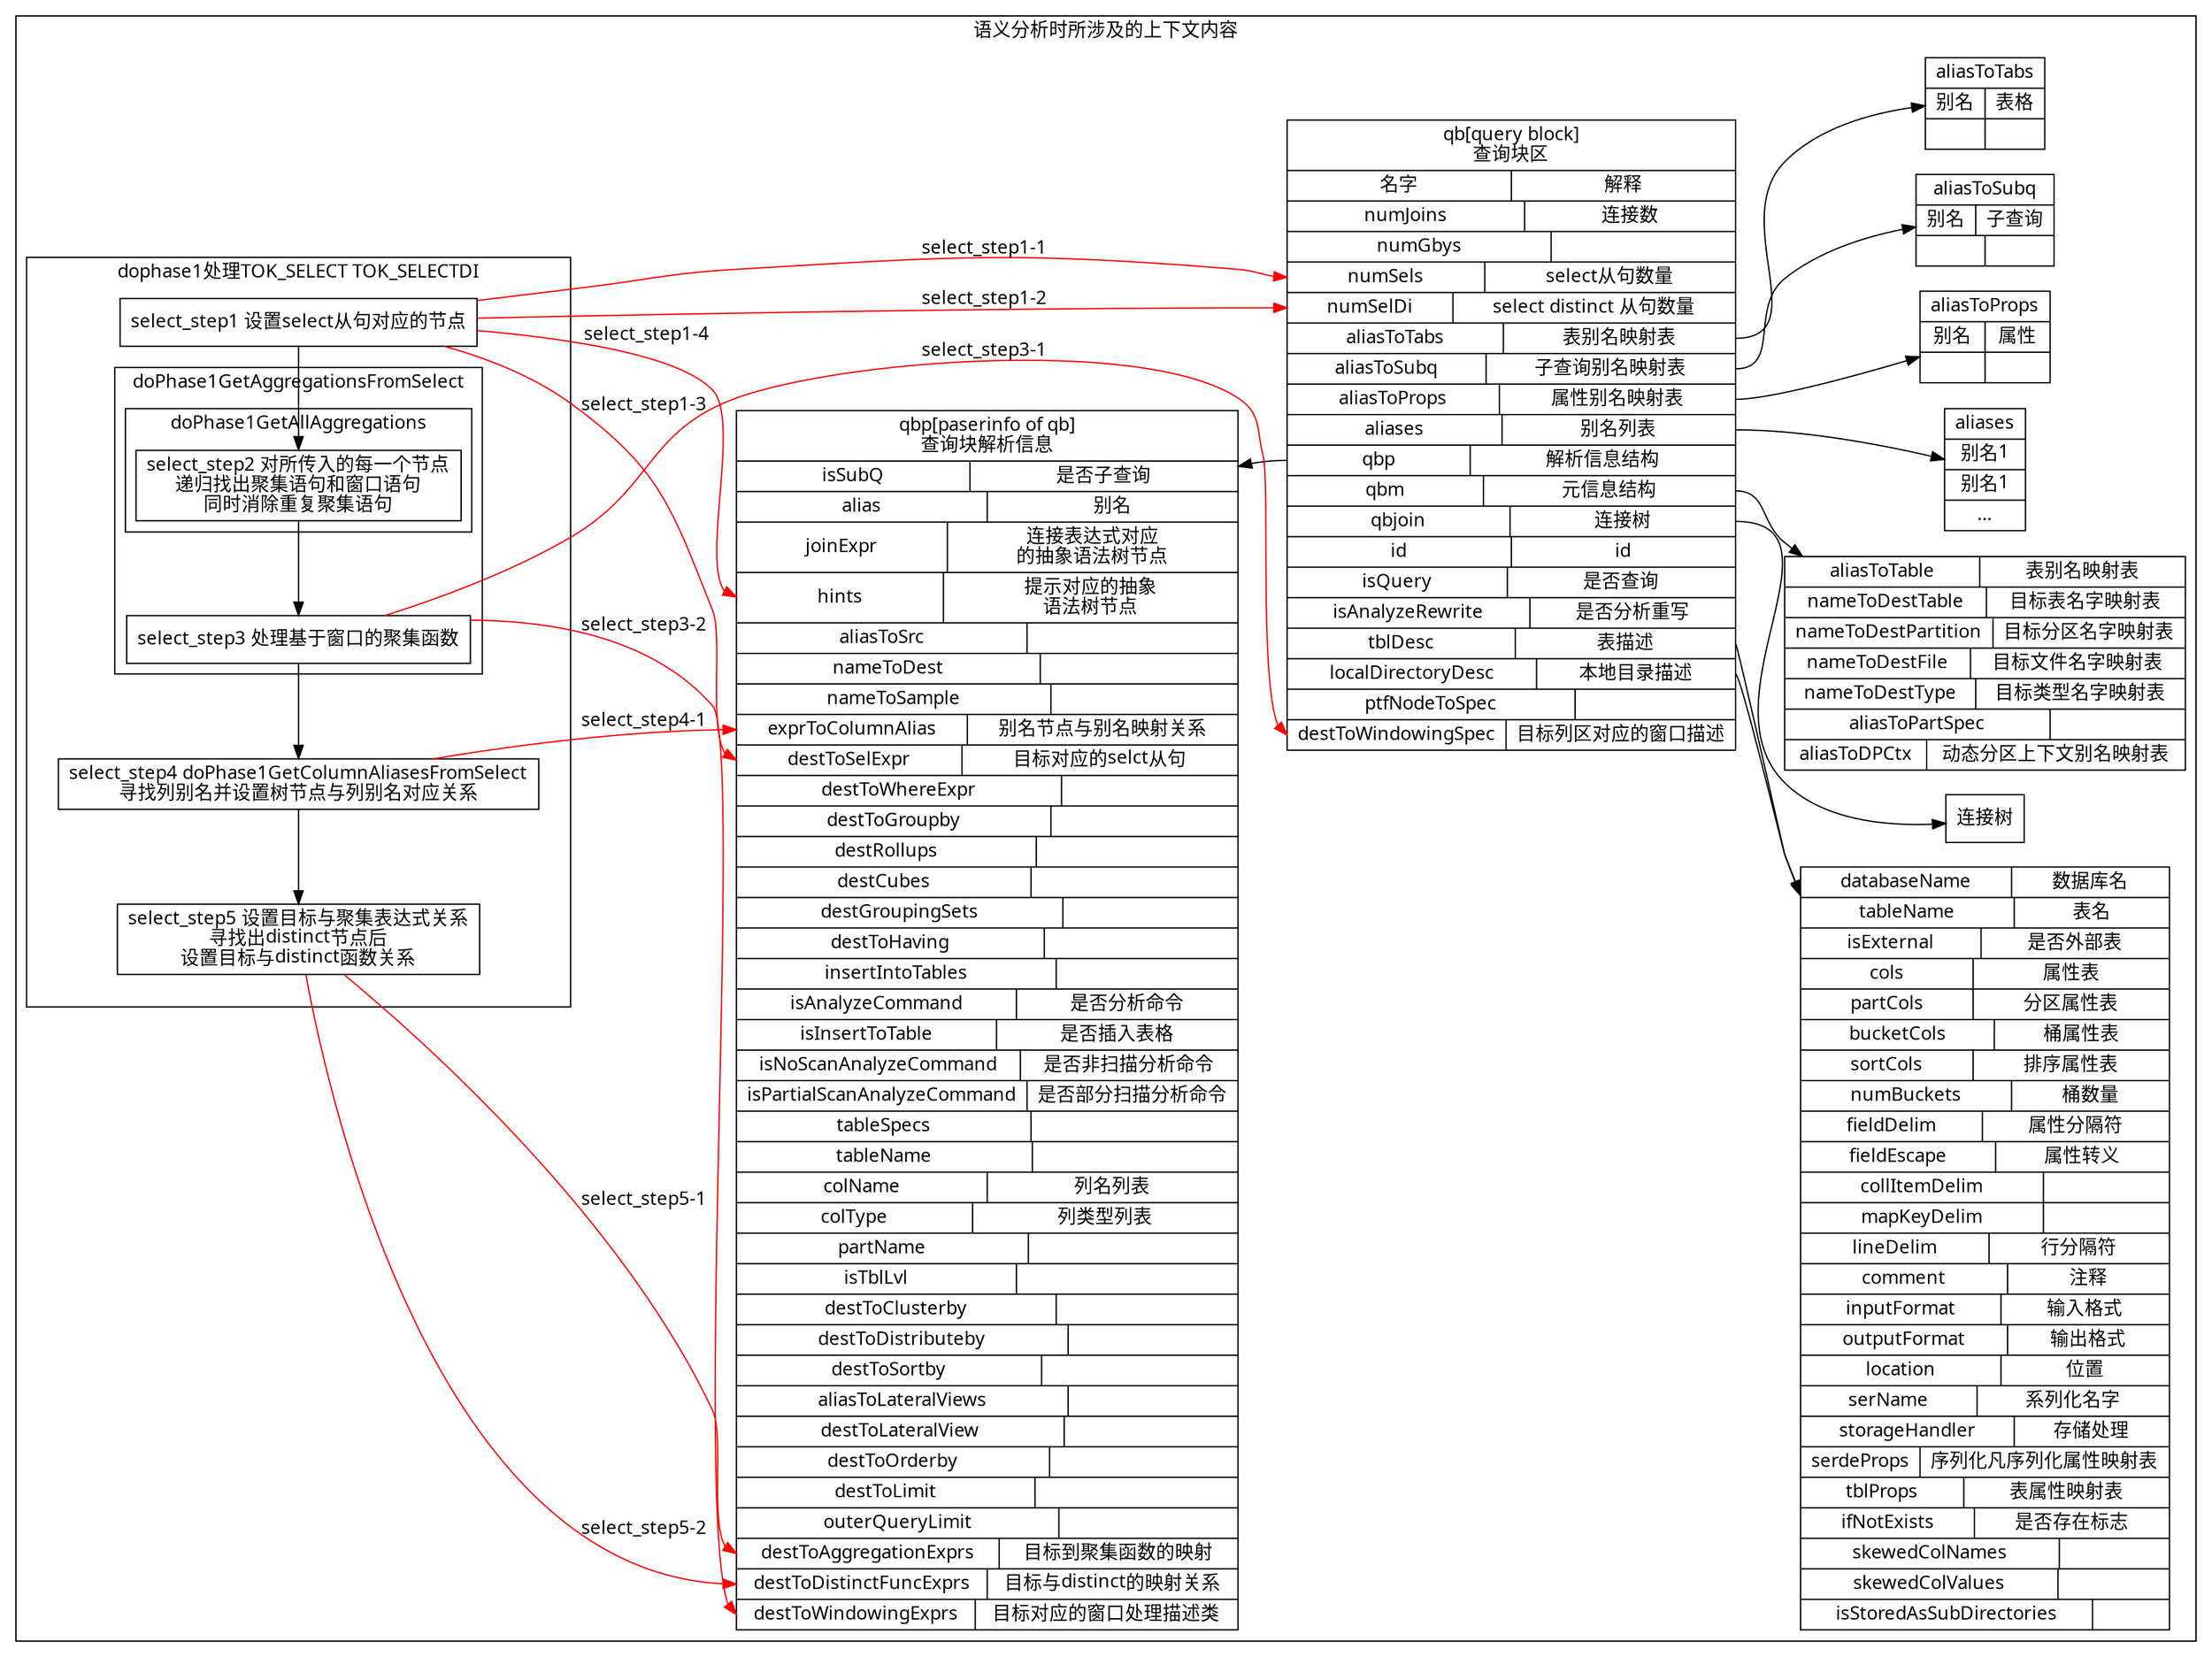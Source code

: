 digraph "dophase1.select"
{
node[fontname="FangSong"  shape= box];
edge[fontname="FangSong"];
graph[fontname="FangSong" rankdir = "LR"];




subgraph cluster_all{
label = " 语义分析时所涉及的上下文内容 ";

//subgraph cluster_a{
//label = " 上下文内容 ";

qb [ label = " qb[query block]\n查询块区| {  名字  | 解释}| {<numJoins> numJoins  |<numJoinsDesc> 连接数}| {<numGbys> numGbys  |<numGbysDesc>  }| {<numSels> numSels  |<numSelsDesc> select从句数量}| {<numSelDi> numSelDi  |<numSelDiDesc> select distinct 从句数量}| {<aliasToTabs> aliasToTabs |<aliasToTabsDesc>表别名映射表}| {<aliasToSubq> aliasToSubq  |<aliasToSubqDesc>子查询别名映射表}| {<aliasToProps> aliasToProps  |<aliasToPropsDesc>属性别名映射表}| {<aliases> aliases  |<aliasesDesc>别名列表}| {<qbp> qbp  |<qbpDesc>解析信息结构}| {<qbm> qbm  |<qbmDesc>元信息结构}| {<qbjoin> qbjoin  |<qbjoinDesc>连接树}| {<id> id  |<idDesc> id}| {<isQuery> isQuery  |<isQueryDesc>是否查询}| {<isAnalyzeRewrite> isAnalyzeRewrite  |<isAnalyzeRewriteDesc> 是否分析重写}| {<tblDesc> tblDesc  |<tblDescDesc>表描述}| {<localDirectoryDesc> localDirectoryDesc  |<localDirectoryDescDesc>本地目录描述 }|{<ptfNodeToSpec> ptfNodeToSpec |<ptfNodeToSpecDesc>}|{<destToWindowingSpec> destToWindowingSpec |<destToWindowingSpecDesc>目标列区对应的窗口描述}" shape = "record" ];

qbp [label = "qbp[paserinfo of qb]\n查询块解析信息|{<isSubQ> isSubQ |<isSubQDesc>是否子查询}| {<alias> alias |<aliasDesc>别名}| {<joinExpr> joinExpr  |<joinExprDesc>连接表达式对应\n的抽象语法树节点}| {<hints> hints |<hintsDesc>提示对应的抽象\n语法树节点}| {<aliasToSrc> aliasToSrc |<aliasToSrcDesc>}| {<nameToDest> nameToDest |<nameToDestDesc>}| {<nameToSample> nameToSample |<nameToSampleDesc>}| {<exprToColumnAlias> exprToColumnAlias |<exprToColumnAliasDesc>别名节点与别名映射关系}| {<destToSelExpr> destToSelExpr |<destToSelExprDesc> 目标对应的selct从句}| {<destToWhereExpr> destToWhereExpr |<destToWhereExprDesc>}| {<destToGroupby> destToGroupby |<destToGroupbyDesc>}| {<destRollups> destRollups |<destRollupsDesc>}| {<destCubes> destCubes |<destCubesDesc>}| {<destGroupingSets> destGroupingSets |<destGroupingSetsDesc>}| {<destToHaving> destToHaving |<destToHavingDesc>}| {<insertIntoTables> insertIntoTables |<insertIntoTablesDesc>}| {<isAnalyzeCommand> isAnalyzeCommand |<isAnalyzeCommandDesc>是否分析命令 }| {<isInsertToTable> isInsertToTable |<isInsertToTableDesc>是否插入表格}| {<isNoScanAnalyzeCommand> isNoScanAnalyzeCommand |<isNoScanAnalyzeCommandDesc>是否非扫描分析命令}| {<isPartialScanAnalyzeCommand> isPartialScanAnalyzeCommand |<isPartialScanAnalyzeCommandDesc>是否部分扫描分析命令}| {<tableSpecs> tableSpecs |<tableSpecsDesc> }| {<tableName> tableName |<tableNameDesc>}| {<colName> colName |<colNameDesc>列名列表  }| {<colType> colType |<colTypeDesc>列类型列表}| {<partName> partName |<partNameDesc>  }| {<isTblLvl> isTblLvl |<isTblLvlDesc> }| {<destToClusterby> destToClusterby |<destToClusterbyDesc>}| {<destToDistributeby> destToDistributeby |<destToDistributebyDesc>}| {<destToSortby> destToSortby |<destToSortbyDesc>}| {<aliasToLateralViews> aliasToLateralViews |<aliasToLateralViewsDesc>}| {<destToLateralView> destToLateralView |<destToLateralViewDesc>}| {<destToOrderby> destToOrderby |<destToOrderbyDesc>}| {<destToLimit> destToLimit |<destToLimitDesc>}| {<outerQueryLimit> outerQueryLimit |<outerQueryLimitDesc>}| {<destToAggregationExprs> destToAggregationExprs |<destToAggregationExprsDesc> 目标到聚集函数的映射}| {<destToDistinctFuncExprs> destToDistinctFuncExprs |<destToDistinctFuncExprsDesc> 目标与distinct的映射关系}| {<destToWindowingExprs> destToWindowingExprs |<destToWindowingExprsDesc> 目标对应的窗口处理描述类}" shape=record];
qbm [label = "{<aliasToTable> aliasToTable |<aliasToTableDesc>表别名映射表}| {<nameToDestTable> nameToDestTable |<nameToDestTableDesc>目标表名字映射表}| {<nameToDestPartition> nameToDestPartition |<nameToDestPartitionDesc>目标分区名字映射表}| {<nameToDestFile> nameToDestFile |<nameToDestFileDesc>目标文件名字映射表}| {<nameToDestType> nameToDestType |<nameToDestTypeDesc>目标类型名字映射表}| {<aliasToPartSpec> aliasToPartSpec |<aliasToPartSpecDesc>}| {<aliasToDPCtx> aliasToDPCtx |<aliasToDPCtxDesc>动态分区上下文别名映射表}" shape=record];

tbldesc [label ="{<databaseName> databaseName |<databaseNameDesc>数据库名}|{<tableName> tableName |<tableNameDesc>表名}|{<isExternal> isExternal |<isExternalDesc>是否外部表}|{<cols> cols |<colsDesc>属性表}|{<partCols> partCols |<partColsDesc>分区属性表}|{<bucketCols> bucketCols |<bucketColsDesc>桶属性表}|{<sortCols> sortCols |<sortColsDesc>排序属性表}|{<numBuckets> numBuckets |<numBucketsDesc>桶数量}|{<fieldDelim> fieldDelim |<fieldDelimDesc>属性分隔符}|{<fieldEscape> fieldEscape |<fieldEscapeDesc>属性转义}|{<collItemDelim> collItemDelim |<collItemDelimDesc>}|{<mapKeyDelim> mapKeyDelim |<mapKeyDelimDesc>}|{<lineDelim> lineDelim |<lineDelimDesc>行分隔符}|{<comment> comment |<commentDesc>注释}|{<inputFormat> inputFormat |<inputFormatDesc>输入格式}|{<outputFormat> outputFormat |<outputFormatDesc>输出格式}|{<location> location |<locationDesc>位置}|{<serName> serName |<serNameDesc>系列化名字}|{<storageHandler> storageHandler |<storageHandlerDesc>存储处理}|{<serdeProps> serdeProps |<serdePropsDesc>序列化凡序列化属性映射表}|{<tblProps> tblProps |<tblPropsDesc>表属性映射表}|{<ifNotExists> ifNotExists |<ifNotExistsDesc>是否存在标志}|{<skewedColNames> skewedColNames |<skewedColNamesDesc>}|{<skewedColValues> skewedColValues |<skewedColValuesDesc>}|{<isStoredAsSubDirectories> isStoredAsSubDirectories |<isStoredAsSubDirectoriesDesc>}"  shape=record];


aliasToTabs[ label = " aliasToTabs |{别名|表格}|{|}" shape=record];
aliasToSubq[ label = " aliasToSubq |{别名|子查询}|{|}" shape=record];
aliasToProps[ label = " aliasToProps |{别名|属性}|{|}" shape=record];
aliases[ label = " aliases |别名1|别名1|..." shape=record];

qb:aliasToTabsDesc->aliasToTabs;
qb:aliasToSubqDesc->aliasToSubq;
qb:aliasToPropsDesc->aliasToProps;
qb:aliasesDesc->aliases;
qbp->qb:qbp[dir=back];
qb:qbmDesc->qbm;
qb:qbjoinDesc->"连接树";
qb:tblDescDesc->tbldesc;
qb:localDirectoryDescDesc->tbldesc;

//}

////////////

subgraph cluster_aa1{
	label="dophase1处理TOK_SELECT TOK_SELECTDI";
	
	select_step1 [label="\N 设置select从句对应的节点"];

	subgraph cluster_aaa1{
		color=invis;
		label="";

		subgraph cluster_aaaa1{
			label="doPhase1GetAggregationsFromSelect";
			color=black;

			subgraph cluster_aaaa1{
				label = "doPhase1GetAllAggregations";		
				select_step2 [label="\N 对所传入的每一个节点\n递归找出聚集语句和窗口语句\n同时消除重复聚集语句"];
			}
			select_step3 [label="\N 处理基于窗口的聚集函数"];
		}
		subgraph cluster_aaaa2{
			color=invis;
			label="";

			select_step4 [label="\N doPhase1GetColumnAliasesFromSelect\n寻找列别名并设置树节点与列别名对应关系"];
			select_step5 [label="\N 设置目标与聚集表达式关系\n寻找出distinct节点后\n设置目标与distinct函数关系"];
		}
	}



 select_step1 -> select_step2 -> select_step3 -> select_step4 -> select_step5[constraint=false minlen=2 ];
}

edge[color=red];

select_step1 -> qb:numSels[label="select_step1-1 "];
select_step1 -> qb:numSelDi[label="select_step1-2 "];
select_step1 -> qbp:destToSelExpr[label="select_step1-3 "];
select_step1 -> qbp:hints[label="select_step1-4"];

select_step3 -> qb:destToWindowingSpec[label="select_step3-1 "];
select_step3 -> qbp:destToWindowingExprs[label="select_step3-2 "];

select_step4 -> qbp:exprToColumnAlias[label="select_step4-1 "];

select_step5 -> qbp:destToAggregationExprs[label="select_step5-1 "];
select_step5 -> qbp:destToDistinctFuncExprs[label="select_step5-2 "];


edge[color=black];

}




}


